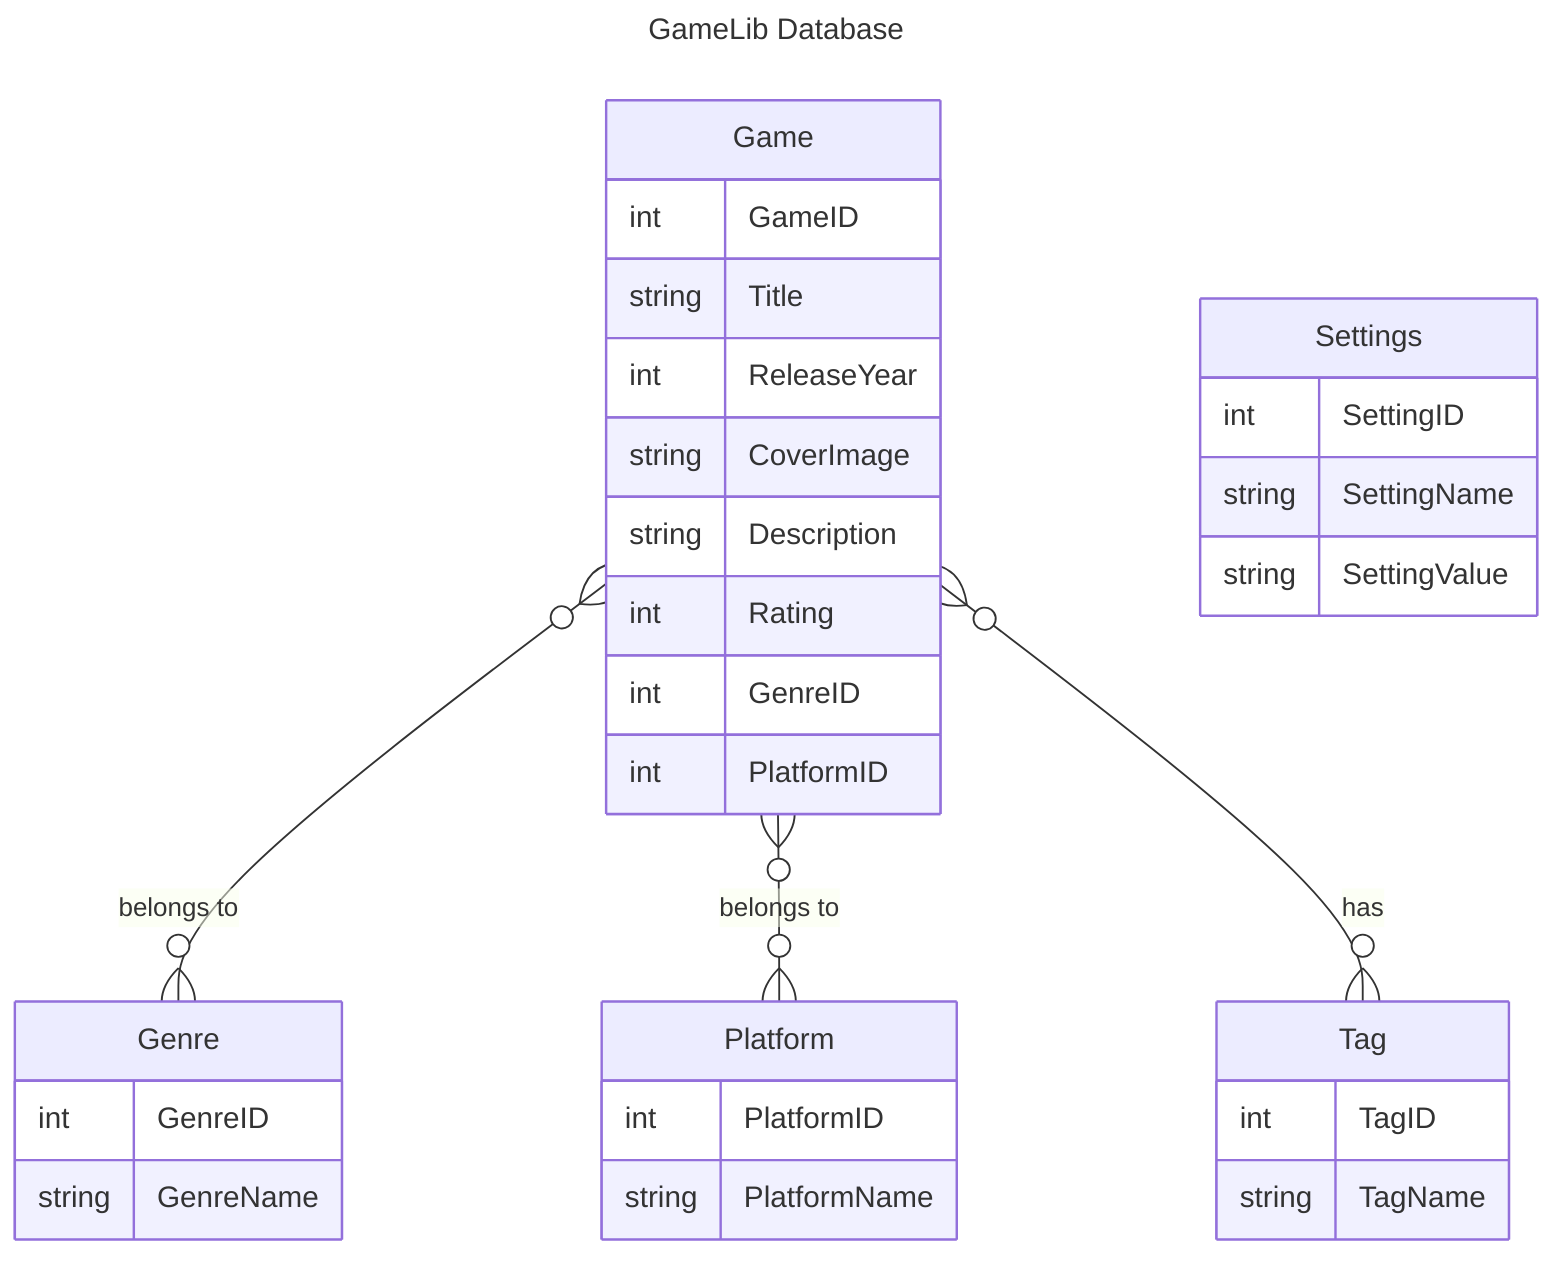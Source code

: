 ---
title: "GameLib Database"
---

erDiagram
    
Game o{--o{ Genre : "belongs to"
Game o{--o{ Platform : "belongs to"
Game o{--o{ Tag : "has"

Game {
    int GameID
    string Title
    int ReleaseYear
    string CoverImage
    string Description
    int Rating
    int GenreID
    int PlatformID
}

Tag {
    int TagID
    string TagName
}

Genre {
    int GenreID
    string GenreName
}

Platform {
    int PlatformID
    string PlatformName
}

Settings {
    int SettingID
    string SettingName
    string SettingValue
}